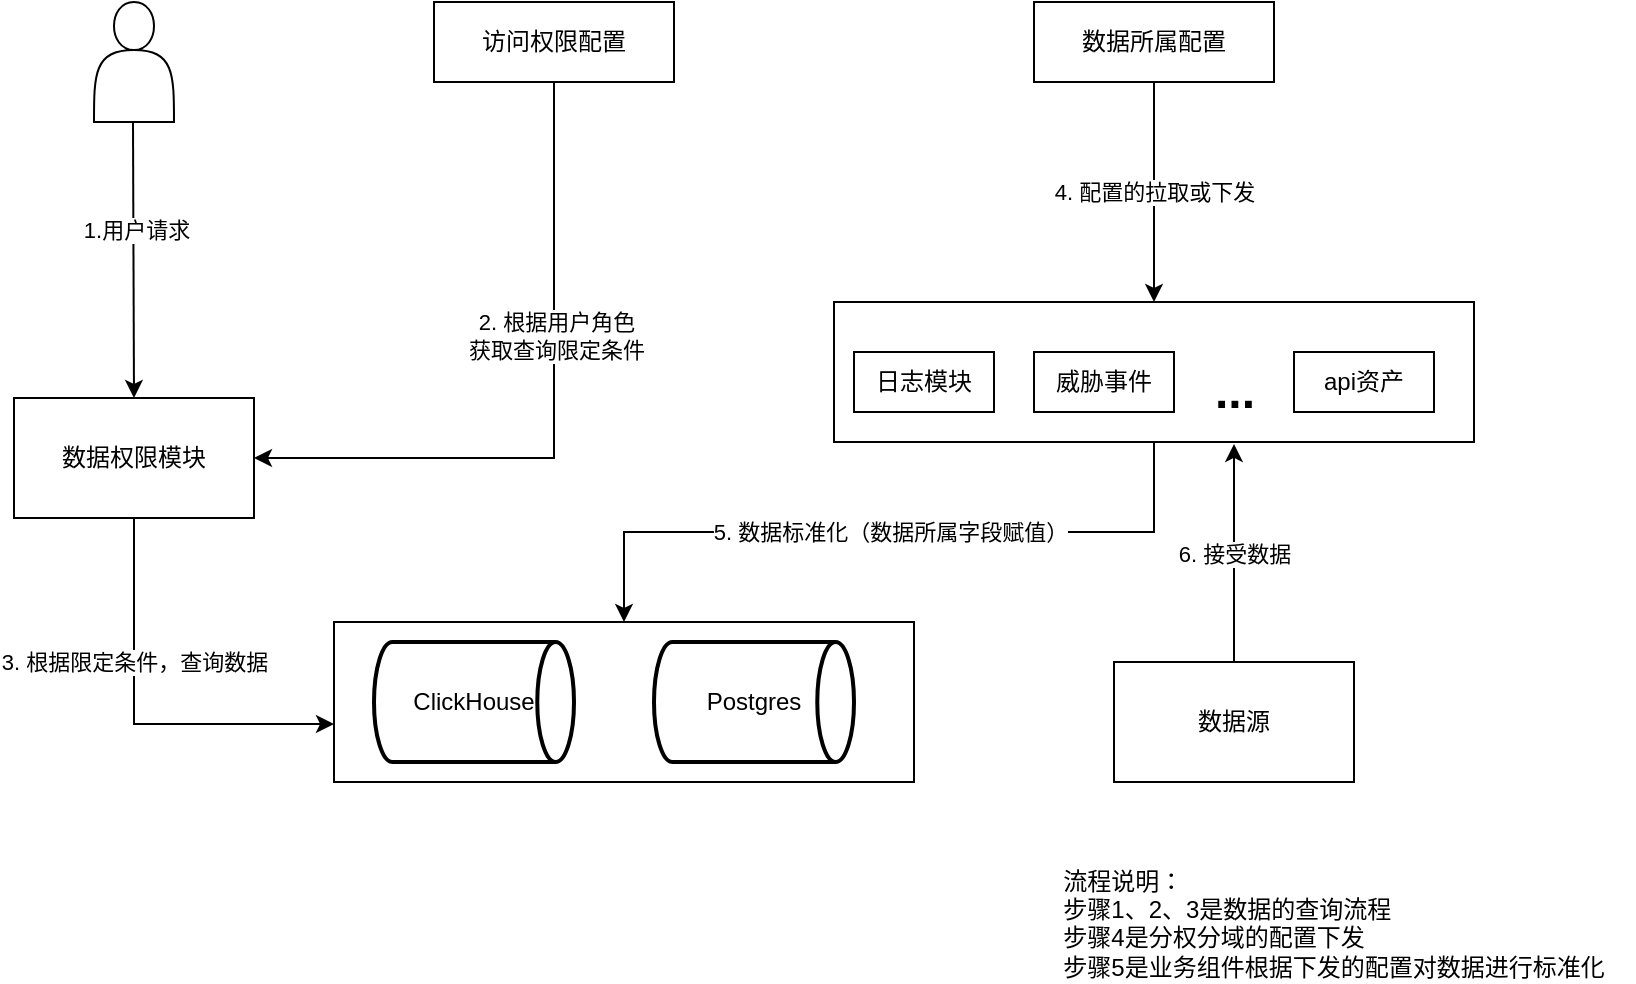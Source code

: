 <mxfile version="20.3.6" type="github">
  <diagram id="C5RBs43oDa-KdzZeNtuy" name="Page-1">
    <mxGraphModel dx="1357" dy="802" grid="1" gridSize="10" guides="1" tooltips="1" connect="1" arrows="1" fold="1" page="1" pageScale="1" pageWidth="827" pageHeight="1169" math="0" shadow="0">
      <root>
        <mxCell id="WIyWlLk6GJQsqaUBKTNV-0" />
        <mxCell id="WIyWlLk6GJQsqaUBKTNV-1" parent="WIyWlLk6GJQsqaUBKTNV-0" />
        <mxCell id="TT6_98qkkRA97OG73WsV-28" value="5. 数据标准化（数据所属字段赋值）" style="edgeStyle=orthogonalEdgeStyle;rounded=0;orthogonalLoop=1;jettySize=auto;html=1;entryX=0.5;entryY=0;entryDx=0;entryDy=0;" edge="1" parent="WIyWlLk6GJQsqaUBKTNV-1" source="TT6_98qkkRA97OG73WsV-25" target="TT6_98qkkRA97OG73WsV-11">
          <mxGeometry relative="1" as="geometry" />
        </mxCell>
        <mxCell id="TT6_98qkkRA97OG73WsV-25" value="" style="rounded=0;whiteSpace=wrap;html=1;" vertex="1" parent="WIyWlLk6GJQsqaUBKTNV-1">
          <mxGeometry x="460" y="230" width="320" height="70" as="geometry" />
        </mxCell>
        <mxCell id="TT6_98qkkRA97OG73WsV-2" style="edgeStyle=orthogonalEdgeStyle;rounded=0;orthogonalLoop=1;jettySize=auto;html=1;entryX=1;entryY=0.5;entryDx=0;entryDy=0;exitX=0.5;exitY=1;exitDx=0;exitDy=0;" edge="1" parent="WIyWlLk6GJQsqaUBKTNV-1" source="TT6_98qkkRA97OG73WsV-0" target="TT6_98qkkRA97OG73WsV-1">
          <mxGeometry relative="1" as="geometry">
            <Array as="points">
              <mxPoint x="320" y="308" />
            </Array>
          </mxGeometry>
        </mxCell>
        <mxCell id="TT6_98qkkRA97OG73WsV-4" value="2. 根据用户角色&lt;br&gt;获取查询限定条件" style="edgeLabel;html=1;align=center;verticalAlign=middle;resizable=0;points=[];" vertex="1" connectable="0" parent="TT6_98qkkRA97OG73WsV-2">
          <mxGeometry x="0.168" relative="1" as="geometry">
            <mxPoint x="10" y="-61" as="offset" />
          </mxGeometry>
        </mxCell>
        <mxCell id="TT6_98qkkRA97OG73WsV-0" value="访问权限配置" style="rounded=0;whiteSpace=wrap;html=1;" vertex="1" parent="WIyWlLk6GJQsqaUBKTNV-1">
          <mxGeometry x="260" y="80" width="120" height="40" as="geometry" />
        </mxCell>
        <mxCell id="TT6_98qkkRA97OG73WsV-15" value="3. 根据限定条件，查询数据" style="edgeStyle=orthogonalEdgeStyle;rounded=0;orthogonalLoop=1;jettySize=auto;html=1;entryX=0;entryY=0.638;entryDx=0;entryDy=0;entryPerimeter=0;" edge="1" parent="WIyWlLk6GJQsqaUBKTNV-1" source="TT6_98qkkRA97OG73WsV-1" target="TT6_98qkkRA97OG73WsV-11">
          <mxGeometry x="-0.291" relative="1" as="geometry">
            <Array as="points">
              <mxPoint x="110" y="441" />
            </Array>
            <mxPoint as="offset" />
          </mxGeometry>
        </mxCell>
        <mxCell id="TT6_98qkkRA97OG73WsV-1" value="数据权限模块" style="rounded=0;whiteSpace=wrap;html=1;" vertex="1" parent="WIyWlLk6GJQsqaUBKTNV-1">
          <mxGeometry x="50" y="278" width="120" height="60" as="geometry" />
        </mxCell>
        <mxCell id="TT6_98qkkRA97OG73WsV-6" style="edgeStyle=orthogonalEdgeStyle;rounded=0;orthogonalLoop=1;jettySize=auto;html=1;entryX=0.5;entryY=0;entryDx=0;entryDy=0;" edge="1" parent="WIyWlLk6GJQsqaUBKTNV-1" target="TT6_98qkkRA97OG73WsV-1">
          <mxGeometry relative="1" as="geometry">
            <mxPoint x="109.5" y="140" as="sourcePoint" />
            <mxPoint x="109.5" y="268" as="targetPoint" />
          </mxGeometry>
        </mxCell>
        <mxCell id="TT6_98qkkRA97OG73WsV-7" value="1.用户请求" style="edgeLabel;html=1;align=center;verticalAlign=middle;resizable=0;points=[];" vertex="1" connectable="0" parent="TT6_98qkkRA97OG73WsV-6">
          <mxGeometry x="-0.313" y="-4" relative="1" as="geometry">
            <mxPoint x="5" y="6" as="offset" />
          </mxGeometry>
        </mxCell>
        <mxCell id="TT6_98qkkRA97OG73WsV-5" value="" style="shape=actor;whiteSpace=wrap;html=1;" vertex="1" parent="WIyWlLk6GJQsqaUBKTNV-1">
          <mxGeometry x="90" y="80" width="40" height="60" as="geometry" />
        </mxCell>
        <mxCell id="TT6_98qkkRA97OG73WsV-14" value="" style="group" vertex="1" connectable="0" parent="WIyWlLk6GJQsqaUBKTNV-1">
          <mxGeometry x="210" y="390" width="290" height="80" as="geometry" />
        </mxCell>
        <mxCell id="TT6_98qkkRA97OG73WsV-11" value="" style="rounded=0;whiteSpace=wrap;html=1;" vertex="1" parent="TT6_98qkkRA97OG73WsV-14">
          <mxGeometry width="290" height="80" as="geometry" />
        </mxCell>
        <mxCell id="TT6_98qkkRA97OG73WsV-9" value="ClickHouse" style="strokeWidth=2;html=1;shape=mxgraph.flowchart.direct_data;whiteSpace=wrap;" vertex="1" parent="TT6_98qkkRA97OG73WsV-14">
          <mxGeometry x="20" y="10" width="100" height="60" as="geometry" />
        </mxCell>
        <mxCell id="TT6_98qkkRA97OG73WsV-10" value="Postgres" style="strokeWidth=2;html=1;shape=mxgraph.flowchart.direct_data;whiteSpace=wrap;" vertex="1" parent="TT6_98qkkRA97OG73WsV-14">
          <mxGeometry x="160" y="10" width="100" height="60" as="geometry" />
        </mxCell>
        <mxCell id="TT6_98qkkRA97OG73WsV-27" value="4. 配置的拉取或下发" style="edgeStyle=orthogonalEdgeStyle;rounded=0;orthogonalLoop=1;jettySize=auto;html=1;entryX=0.5;entryY=0;entryDx=0;entryDy=0;" edge="1" parent="WIyWlLk6GJQsqaUBKTNV-1" source="TT6_98qkkRA97OG73WsV-16" target="TT6_98qkkRA97OG73WsV-25">
          <mxGeometry relative="1" as="geometry" />
        </mxCell>
        <mxCell id="TT6_98qkkRA97OG73WsV-16" value="数据所属配置" style="rounded=0;whiteSpace=wrap;html=1;" vertex="1" parent="WIyWlLk6GJQsqaUBKTNV-1">
          <mxGeometry x="560" y="80" width="120" height="40" as="geometry" />
        </mxCell>
        <mxCell id="TT6_98qkkRA97OG73WsV-26" value="6. 接受数据" style="edgeStyle=orthogonalEdgeStyle;rounded=0;orthogonalLoop=1;jettySize=auto;html=1;exitX=0.5;exitY=0;exitDx=0;exitDy=0;entryX=0.625;entryY=1.014;entryDx=0;entryDy=0;entryPerimeter=0;" edge="1" parent="WIyWlLk6GJQsqaUBKTNV-1" source="TT6_98qkkRA97OG73WsV-18" target="TT6_98qkkRA97OG73WsV-25">
          <mxGeometry relative="1" as="geometry" />
        </mxCell>
        <mxCell id="TT6_98qkkRA97OG73WsV-18" value="数据源" style="rounded=0;whiteSpace=wrap;html=1;" vertex="1" parent="WIyWlLk6GJQsqaUBKTNV-1">
          <mxGeometry x="600" y="410" width="120" height="60" as="geometry" />
        </mxCell>
        <mxCell id="TT6_98qkkRA97OG73WsV-19" value="日志模块" style="rounded=0;whiteSpace=wrap;html=1;" vertex="1" parent="WIyWlLk6GJQsqaUBKTNV-1">
          <mxGeometry x="470" y="255" width="70" height="30" as="geometry" />
        </mxCell>
        <mxCell id="TT6_98qkkRA97OG73WsV-22" value="威胁事件" style="rounded=0;whiteSpace=wrap;html=1;" vertex="1" parent="WIyWlLk6GJQsqaUBKTNV-1">
          <mxGeometry x="560" y="255" width="70" height="30" as="geometry" />
        </mxCell>
        <mxCell id="TT6_98qkkRA97OG73WsV-23" value="api资产" style="rounded=0;whiteSpace=wrap;html=1;" vertex="1" parent="WIyWlLk6GJQsqaUBKTNV-1">
          <mxGeometry x="690" y="255" width="70" height="30" as="geometry" />
        </mxCell>
        <mxCell id="TT6_98qkkRA97OG73WsV-29" value="..." style="text;strokeColor=none;fillColor=none;html=1;fontSize=24;fontStyle=1;verticalAlign=middle;align=center;" vertex="1" parent="WIyWlLk6GJQsqaUBKTNV-1">
          <mxGeometry x="610" y="255" width="100" height="40" as="geometry" />
        </mxCell>
        <UserObject label="&lt;div style=&quot;text-align: left;&quot;&gt;&lt;span style=&quot;background-color: initial;&quot;&gt;流程说明：&lt;/span&gt;&lt;/div&gt;&lt;div style=&quot;text-align: left;&quot;&gt;&lt;span style=&quot;background-color: initial;&quot;&gt;步骤1、2、3是数据的查询流程&lt;/span&gt;&lt;/div&gt;&lt;div style=&quot;text-align: left;&quot;&gt;&lt;span style=&quot;background-color: initial;&quot;&gt;步骤4是分权分域的配置下发&lt;/span&gt;&lt;/div&gt;&lt;div style=&quot;text-align: left;&quot;&gt;&lt;span style=&quot;background-color: initial;&quot;&gt;步骤5是业务组件根据下发的配置对数据进行标准化&lt;/span&gt;&lt;/div&gt;&lt;div style=&quot;text-align: left;&quot;&gt;&lt;span style=&quot;background-color: initial;&quot;&gt;步骤6是业务组件接收数据&lt;/span&gt;&lt;/div&gt;" placeholders="1" name="Variable" id="TT6_98qkkRA97OG73WsV-31">
          <mxCell style="text;html=1;strokeColor=none;fillColor=none;align=center;verticalAlign=middle;whiteSpace=wrap;overflow=hidden;" vertex="1" parent="WIyWlLk6GJQsqaUBKTNV-1">
            <mxGeometry x="560" y="510" width="300" height="60" as="geometry" />
          </mxCell>
        </UserObject>
      </root>
    </mxGraphModel>
  </diagram>
</mxfile>
